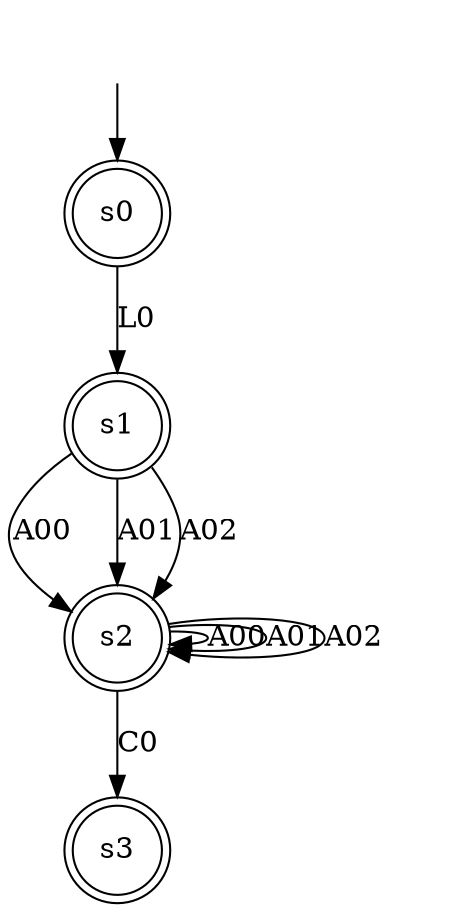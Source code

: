 digraph "data/our_models/magento_3_m" {
s0 [label=s0, shape=doublecircle];
s1 [label=s1, shape=doublecircle];
s2 [label=s2, shape=doublecircle];
s3 [label=s3, shape=doublecircle];
s0 -> s1  [label=L0];
s1 -> s2  [label=A00];
s1 -> s2  [label=A01];
s1 -> s2  [label=A02];
s2 -> s3  [label=C0];
s2 -> s2  [label=A00];
s2 -> s2  [label=A01];
s2 -> s2  [label=A02];
__start0 [label="", shape=none];
__start0 -> s0  [label=""];
}
